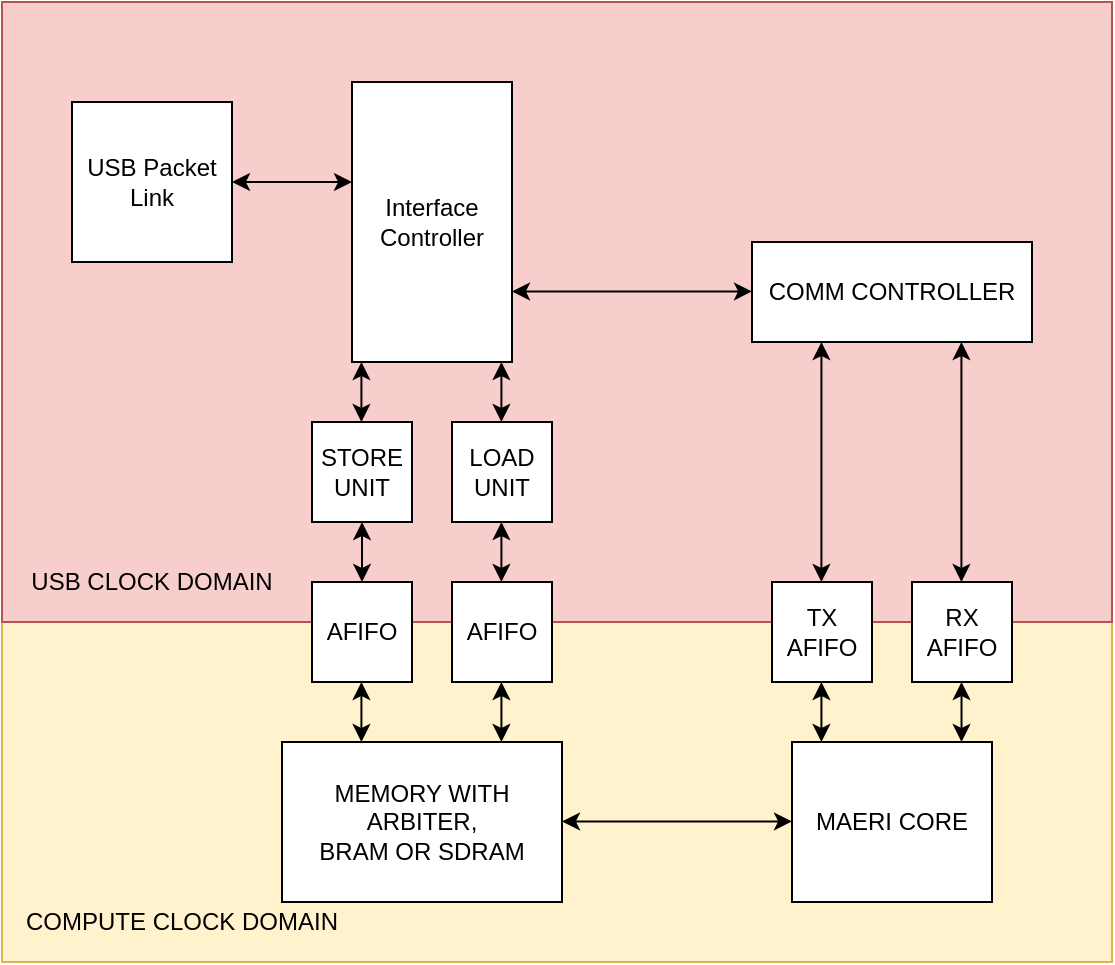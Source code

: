 <mxfile version="13.6.2" type="device"><diagram id="aUxH8d5YXAADpIrxS_mo" name="Page-1"><mxGraphModel dx="1106" dy="1003" grid="1" gridSize="10" guides="1" tooltips="1" connect="1" arrows="1" fold="1" page="1" pageScale="1" pageWidth="850" pageHeight="1100" math="0" shadow="0"><root><mxCell id="0"/><mxCell id="1" parent="0"/><mxCell id="Sc879LCpHT9NyUHbNusG-32" value="" style="rounded=0;whiteSpace=wrap;html=1;strokeColor=#d6b656;fillColor=#fff2cc;" parent="1" vertex="1"><mxGeometry x="125" y="590" width="555" height="170" as="geometry"/></mxCell><mxCell id="Sc879LCpHT9NyUHbNusG-31" value="" style="rounded=0;whiteSpace=wrap;html=1;strokeColor=#b85450;fillColor=#f8cecc;" parent="1" vertex="1"><mxGeometry x="125" y="280" width="555" height="310" as="geometry"/></mxCell><mxCell id="Sc879LCpHT9NyUHbNusG-1" value="USB Packet Link" style="whiteSpace=wrap;html=1;aspect=fixed;" parent="1" vertex="1"><mxGeometry x="160" y="330" width="80" height="80" as="geometry"/></mxCell><mxCell id="Sc879LCpHT9NyUHbNusG-3" value="Interface Controller" style="rounded=0;whiteSpace=wrap;html=1;" parent="1" vertex="1"><mxGeometry x="300" y="320" width="80" height="140" as="geometry"/></mxCell><mxCell id="Sc879LCpHT9NyUHbNusG-4" value="" style="endArrow=classic;startArrow=classic;html=1;" parent="1" edge="1"><mxGeometry width="50" height="50" relative="1" as="geometry"><mxPoint x="240" y="370" as="sourcePoint"/><mxPoint x="300" y="370" as="targetPoint"/></mxGeometry></mxCell><mxCell id="Sc879LCpHT9NyUHbNusG-6" value="" style="endArrow=classic;startArrow=classic;html=1;" parent="1" edge="1"><mxGeometry width="50" height="50" relative="1" as="geometry"><mxPoint x="380" y="424.71" as="sourcePoint"/><mxPoint x="500" y="424.71" as="targetPoint"/></mxGeometry></mxCell><mxCell id="Sc879LCpHT9NyUHbNusG-7" value="LOAD&lt;br&gt;UNIT" style="whiteSpace=wrap;html=1;aspect=fixed;" parent="1" vertex="1"><mxGeometry x="350" y="490" width="50" height="50" as="geometry"/></mxCell><mxCell id="Sc879LCpHT9NyUHbNusG-8" value="STORE&lt;br&gt;UNIT" style="whiteSpace=wrap;html=1;aspect=fixed;" parent="1" vertex="1"><mxGeometry x="280" y="490" width="50" height="50" as="geometry"/></mxCell><mxCell id="Sc879LCpHT9NyUHbNusG-9" value="" style="endArrow=classic;startArrow=classic;html=1;" parent="1" edge="1"><mxGeometry width="50" height="50" relative="1" as="geometry"><mxPoint x="374.71" y="490" as="sourcePoint"/><mxPoint x="374.71" y="460" as="targetPoint"/></mxGeometry></mxCell><mxCell id="Sc879LCpHT9NyUHbNusG-10" value="" style="endArrow=classic;startArrow=classic;html=1;" parent="1" edge="1"><mxGeometry width="50" height="50" relative="1" as="geometry"><mxPoint x="304.71" y="490" as="sourcePoint"/><mxPoint x="304.71" y="460" as="targetPoint"/></mxGeometry></mxCell><mxCell id="Sc879LCpHT9NyUHbNusG-11" value="AFIFO" style="whiteSpace=wrap;html=1;aspect=fixed;" parent="1" vertex="1"><mxGeometry x="350" y="570" width="50" height="50" as="geometry"/></mxCell><mxCell id="Sc879LCpHT9NyUHbNusG-12" value="" style="endArrow=classic;startArrow=classic;html=1;" parent="1" edge="1"><mxGeometry width="50" height="50" relative="1" as="geometry"><mxPoint x="305" y="570" as="sourcePoint"/><mxPoint x="305" y="540" as="targetPoint"/></mxGeometry></mxCell><mxCell id="Sc879LCpHT9NyUHbNusG-13" value="AFIFO" style="whiteSpace=wrap;html=1;aspect=fixed;" parent="1" vertex="1"><mxGeometry x="280" y="570" width="50" height="50" as="geometry"/></mxCell><mxCell id="Sc879LCpHT9NyUHbNusG-14" value="" style="endArrow=classic;startArrow=classic;html=1;" parent="1" edge="1"><mxGeometry width="50" height="50" relative="1" as="geometry"><mxPoint x="374.71" y="650" as="sourcePoint"/><mxPoint x="374.71" y="620" as="targetPoint"/></mxGeometry></mxCell><mxCell id="Sc879LCpHT9NyUHbNusG-16" value="MEMORY WITH ARBITER,&lt;br&gt;BRAM OR SDRAM" style="rounded=0;whiteSpace=wrap;html=1;" parent="1" vertex="1"><mxGeometry x="265" y="650" width="140" height="80" as="geometry"/></mxCell><mxCell id="Sc879LCpHT9NyUHbNusG-17" value="" style="endArrow=classic;startArrow=classic;html=1;" parent="1" edge="1"><mxGeometry width="50" height="50" relative="1" as="geometry"><mxPoint x="534.71" y="650" as="sourcePoint"/><mxPoint x="534.71" y="620" as="targetPoint"/></mxGeometry></mxCell><mxCell id="Sc879LCpHT9NyUHbNusG-18" value="" style="endArrow=classic;startArrow=classic;html=1;" parent="1" edge="1"><mxGeometry width="50" height="50" relative="1" as="geometry"><mxPoint x="604.76" y="650" as="sourcePoint"/><mxPoint x="604.76" y="620" as="targetPoint"/></mxGeometry></mxCell><mxCell id="Sc879LCpHT9NyUHbNusG-21" value="MAERI CORE" style="rounded=0;whiteSpace=wrap;html=1;" parent="1" vertex="1"><mxGeometry x="520" y="650" width="100" height="80" as="geometry"/></mxCell><mxCell id="Sc879LCpHT9NyUHbNusG-22" value="TX&lt;br&gt;AFIFO" style="whiteSpace=wrap;html=1;aspect=fixed;" parent="1" vertex="1"><mxGeometry x="510" y="570" width="50" height="50" as="geometry"/></mxCell><mxCell id="Sc879LCpHT9NyUHbNusG-23" value="RX&lt;br&gt;AFIFO" style="whiteSpace=wrap;html=1;aspect=fixed;" parent="1" vertex="1"><mxGeometry x="580" y="570" width="50" height="50" as="geometry"/></mxCell><mxCell id="Sc879LCpHT9NyUHbNusG-24" value="" style="endArrow=classic;startArrow=classic;html=1;" parent="1" edge="1"><mxGeometry width="50" height="50" relative="1" as="geometry"><mxPoint x="405" y="689.71" as="sourcePoint"/><mxPoint x="520" y="689.71" as="targetPoint"/></mxGeometry></mxCell><mxCell id="Sc879LCpHT9NyUHbNusG-25" value="COMM CONTROLLER" style="rounded=0;whiteSpace=wrap;html=1;" parent="1" vertex="1"><mxGeometry x="500" y="400" width="140" height="50" as="geometry"/></mxCell><mxCell id="Sc879LCpHT9NyUHbNusG-30" value="" style="endArrow=classic;startArrow=classic;html=1;" parent="1" edge="1"><mxGeometry width="50" height="50" relative="1" as="geometry"><mxPoint x="604.71" y="570" as="sourcePoint"/><mxPoint x="604.71" y="450" as="targetPoint"/></mxGeometry></mxCell><mxCell id="Sc879LCpHT9NyUHbNusG-33" value="USB CLOCK DOMAIN" style="text;html=1;strokeColor=none;fillColor=none;align=center;verticalAlign=middle;whiteSpace=wrap;rounded=0;" parent="1" vertex="1"><mxGeometry x="135" y="560" width="130" height="20" as="geometry"/></mxCell><mxCell id="Sc879LCpHT9NyUHbNusG-34" value="COMPUTE CLOCK DOMAIN" style="text;html=1;strokeColor=none;fillColor=none;align=center;verticalAlign=middle;whiteSpace=wrap;rounded=0;" parent="1" vertex="1"><mxGeometry x="125" y="730" width="180" height="20" as="geometry"/></mxCell><mxCell id="vfVvrN5DnlOKzTpP-H2M-1" value="" style="endArrow=classic;startArrow=classic;html=1;" parent="1" edge="1"><mxGeometry width="50" height="50" relative="1" as="geometry"><mxPoint x="534.71" y="570" as="sourcePoint"/><mxPoint x="534.71" y="450" as="targetPoint"/></mxGeometry></mxCell><mxCell id="vfVvrN5DnlOKzTpP-H2M-3" value="" style="endArrow=classic;startArrow=classic;html=1;" parent="1" edge="1"><mxGeometry width="50" height="50" relative="1" as="geometry"><mxPoint x="304.71" y="650" as="sourcePoint"/><mxPoint x="304.71" y="620" as="targetPoint"/></mxGeometry></mxCell><mxCell id="vfVvrN5DnlOKzTpP-H2M-4" value="" style="endArrow=classic;startArrow=classic;html=1;" parent="1" edge="1"><mxGeometry width="50" height="50" relative="1" as="geometry"><mxPoint x="374.71" y="570" as="sourcePoint"/><mxPoint x="374.71" y="540" as="targetPoint"/></mxGeometry></mxCell></root></mxGraphModel></diagram></mxfile>